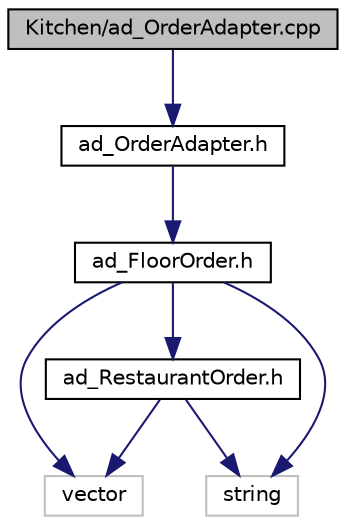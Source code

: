 digraph "Kitchen/ad_OrderAdapter.cpp"
{
 // LATEX_PDF_SIZE
  edge [fontname="Helvetica",fontsize="10",labelfontname="Helvetica",labelfontsize="10"];
  node [fontname="Helvetica",fontsize="10",shape=record];
  Node1 [label="Kitchen/ad_OrderAdapter.cpp",height=0.2,width=0.4,color="black", fillcolor="grey75", style="filled", fontcolor="black",tooltip=" "];
  Node1 -> Node2 [color="midnightblue",fontsize="10",style="solid",fontname="Helvetica"];
  Node2 [label="ad_OrderAdapter.h",height=0.2,width=0.4,color="black", fillcolor="white", style="filled",URL="$ad__OrderAdapter_8h.html",tooltip="Defines the OrderAdapter class which adapts a floor order to a restaurant order."];
  Node2 -> Node3 [color="midnightblue",fontsize="10",style="solid",fontname="Helvetica"];
  Node3 [label="ad_FloorOrder.h",height=0.2,width=0.4,color="black", fillcolor="white", style="filled",URL="$ad__FloorOrder_8h.html",tooltip="Defines the interface for representing an order placed on the restaurant floor."];
  Node3 -> Node4 [color="midnightblue",fontsize="10",style="solid",fontname="Helvetica"];
  Node4 [label="vector",height=0.2,width=0.4,color="grey75", fillcolor="white", style="filled",tooltip=" "];
  Node3 -> Node5 [color="midnightblue",fontsize="10",style="solid",fontname="Helvetica"];
  Node5 [label="string",height=0.2,width=0.4,color="grey75", fillcolor="white", style="filled",tooltip=" "];
  Node3 -> Node6 [color="midnightblue",fontsize="10",style="solid",fontname="Helvetica"];
  Node6 [label="ad_RestaurantOrder.h",height=0.2,width=0.4,color="black", fillcolor="white", style="filled",URL="$ad__RestaurantOrder_8h.html",tooltip="Defines the class representing a restaurant order."];
  Node6 -> Node4 [color="midnightblue",fontsize="10",style="solid",fontname="Helvetica"];
  Node6 -> Node5 [color="midnightblue",fontsize="10",style="solid",fontname="Helvetica"];
}
